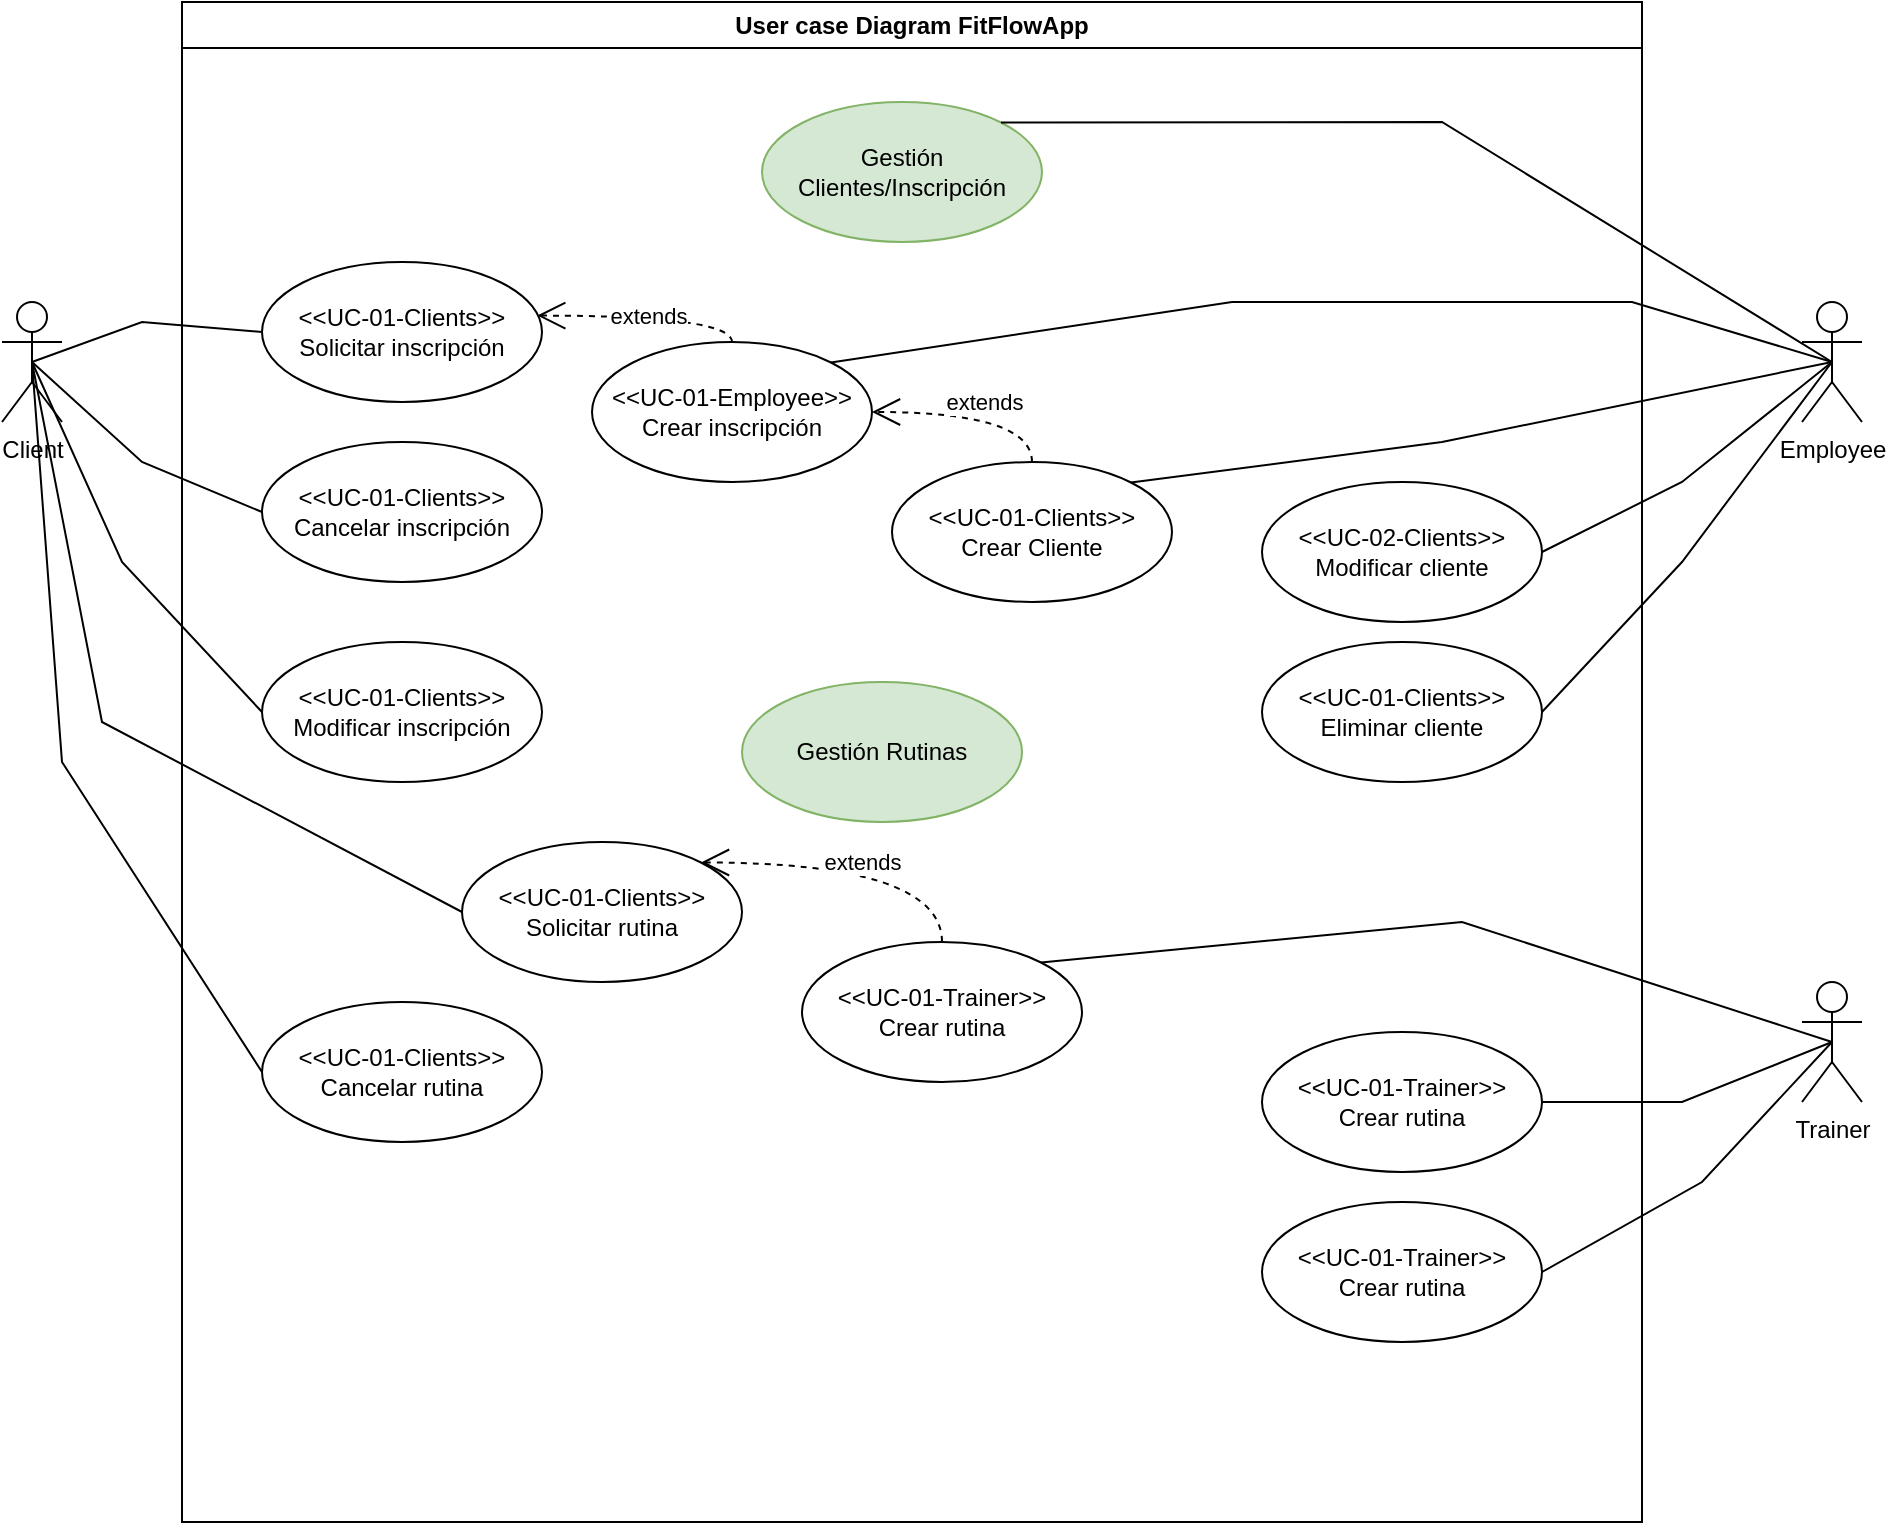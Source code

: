 <mxfile version="24.6.2" type="github">
  <diagram name="Página-1" id="Pke8mfe5lKtThJGU7i_4">
    <mxGraphModel dx="1351" dy="673" grid="1" gridSize="10" guides="1" tooltips="1" connect="1" arrows="1" fold="1" page="1" pageScale="1" pageWidth="827" pageHeight="1169" math="0" shadow="0">
      <root>
        <mxCell id="0" />
        <mxCell id="1" parent="0" />
        <mxCell id="HlKlNwCH5ZgdbXaKiqXz-1" value="User case Diagram FitFlowApp" style="swimlane;whiteSpace=wrap;html=1;" vertex="1" parent="1">
          <mxGeometry x="260" width="730" height="760" as="geometry" />
        </mxCell>
        <mxCell id="HlKlNwCH5ZgdbXaKiqXz-4" value="&amp;lt;&amp;lt;UC-01-Clients&amp;gt;&amp;gt;&lt;div&gt;Solicitar inscripción&lt;/div&gt;" style="ellipse;whiteSpace=wrap;html=1;" vertex="1" parent="HlKlNwCH5ZgdbXaKiqXz-1">
          <mxGeometry x="40" y="130" width="140" height="70" as="geometry" />
        </mxCell>
        <mxCell id="HlKlNwCH5ZgdbXaKiqXz-12" value="&lt;div&gt;Gestión Clientes/Inscripción&lt;/div&gt;" style="ellipse;whiteSpace=wrap;html=1;fillColor=#d5e8d4;strokeColor=#82b366;" vertex="1" parent="HlKlNwCH5ZgdbXaKiqXz-1">
          <mxGeometry x="290" y="50" width="140" height="70" as="geometry" />
        </mxCell>
        <mxCell id="HlKlNwCH5ZgdbXaKiqXz-14" value="&amp;lt;&amp;lt;UC-02-Clients&amp;gt;&amp;gt;&lt;div&gt;Modificar cliente&lt;/div&gt;" style="ellipse;whiteSpace=wrap;html=1;" vertex="1" parent="HlKlNwCH5ZgdbXaKiqXz-1">
          <mxGeometry x="540" y="240" width="140" height="70" as="geometry" />
        </mxCell>
        <mxCell id="HlKlNwCH5ZgdbXaKiqXz-15" value="&amp;lt;&amp;lt;UC-01-Clients&amp;gt;&amp;gt;&lt;div&gt;Eliminar cliente&lt;/div&gt;" style="ellipse;whiteSpace=wrap;html=1;" vertex="1" parent="HlKlNwCH5ZgdbXaKiqXz-1">
          <mxGeometry x="540" y="320" width="140" height="70" as="geometry" />
        </mxCell>
        <mxCell id="HlKlNwCH5ZgdbXaKiqXz-23" value="&amp;lt;&amp;lt;UC-01-Clients&amp;gt;&amp;gt;&lt;div&gt;Cancelar inscripción&lt;/div&gt;" style="ellipse;whiteSpace=wrap;html=1;" vertex="1" parent="HlKlNwCH5ZgdbXaKiqXz-1">
          <mxGeometry x="40" y="220" width="140" height="70" as="geometry" />
        </mxCell>
        <mxCell id="HlKlNwCH5ZgdbXaKiqXz-24" value="&amp;lt;&amp;lt;UC-01-Clients&amp;gt;&amp;gt;&lt;div&gt;Modificar inscripción&lt;/div&gt;" style="ellipse;whiteSpace=wrap;html=1;" vertex="1" parent="HlKlNwCH5ZgdbXaKiqXz-1">
          <mxGeometry x="40" y="320" width="140" height="70" as="geometry" />
        </mxCell>
        <mxCell id="HlKlNwCH5ZgdbXaKiqXz-9" value="extends" style="endArrow=open;endSize=12;dashed=1;html=1;rounded=0;entryX=1;entryY=0.5;entryDx=0;entryDy=0;exitX=0.5;exitY=0;exitDx=0;exitDy=0;edgeStyle=orthogonalEdgeStyle;curved=1;" edge="1" parent="HlKlNwCH5ZgdbXaKiqXz-1" source="HlKlNwCH5ZgdbXaKiqXz-7" target="HlKlNwCH5ZgdbXaKiqXz-6">
          <mxGeometry x="-0.053" y="-5" width="160" relative="1" as="geometry">
            <mxPoint x="315" y="360" as="sourcePoint" />
            <mxPoint x="475" y="360" as="targetPoint" />
            <Array as="points">
              <mxPoint x="425" y="205" />
            </Array>
            <mxPoint as="offset" />
          </mxGeometry>
        </mxCell>
        <mxCell id="HlKlNwCH5ZgdbXaKiqXz-7" value="&amp;lt;&amp;lt;UC-01-Clients&amp;gt;&amp;gt;&lt;div&gt;Crear Cliente&lt;/div&gt;" style="ellipse;whiteSpace=wrap;html=1;" vertex="1" parent="HlKlNwCH5ZgdbXaKiqXz-1">
          <mxGeometry x="355" y="230" width="140" height="70" as="geometry" />
        </mxCell>
        <mxCell id="HlKlNwCH5ZgdbXaKiqXz-6" value="&amp;lt;&amp;lt;UC-01-Employee&amp;gt;&amp;gt;&lt;div&gt;Crear inscripción&lt;/div&gt;" style="ellipse;whiteSpace=wrap;html=1;" vertex="1" parent="HlKlNwCH5ZgdbXaKiqXz-1">
          <mxGeometry x="205" y="170" width="140" height="70" as="geometry" />
        </mxCell>
        <mxCell id="HlKlNwCH5ZgdbXaKiqXz-29" value="extends" style="endArrow=open;endSize=12;dashed=1;html=1;rounded=0;entryX=0.983;entryY=0.383;entryDx=0;entryDy=0;exitX=0.5;exitY=0;exitDx=0;exitDy=0;edgeStyle=orthogonalEdgeStyle;curved=1;entryPerimeter=0;" edge="1" parent="HlKlNwCH5ZgdbXaKiqXz-1" source="HlKlNwCH5ZgdbXaKiqXz-6" target="HlKlNwCH5ZgdbXaKiqXz-4">
          <mxGeometry width="160" relative="1" as="geometry">
            <mxPoint x="260" y="260" as="sourcePoint" />
            <mxPoint x="420" y="260" as="targetPoint" />
          </mxGeometry>
        </mxCell>
        <mxCell id="HlKlNwCH5ZgdbXaKiqXz-33" value="&amp;lt;&amp;lt;UC-01-Clients&amp;gt;&amp;gt;&lt;div&gt;Solicitar rutina&lt;/div&gt;" style="ellipse;whiteSpace=wrap;html=1;" vertex="1" parent="HlKlNwCH5ZgdbXaKiqXz-1">
          <mxGeometry x="140" y="420" width="140" height="70" as="geometry" />
        </mxCell>
        <mxCell id="HlKlNwCH5ZgdbXaKiqXz-36" value="&amp;lt;&amp;lt;UC-01-Trainer&amp;gt;&amp;gt;&lt;div&gt;Crear rutina&lt;/div&gt;" style="ellipse;whiteSpace=wrap;html=1;" vertex="1" parent="HlKlNwCH5ZgdbXaKiqXz-1">
          <mxGeometry x="310" y="470" width="140" height="70" as="geometry" />
        </mxCell>
        <mxCell id="HlKlNwCH5ZgdbXaKiqXz-35" value="extends" style="endArrow=open;endSize=12;dashed=1;html=1;rounded=0;entryX=1;entryY=0;entryDx=0;entryDy=0;exitX=0.5;exitY=0;exitDx=0;exitDy=0;edgeStyle=orthogonalEdgeStyle;curved=1;" edge="1" parent="HlKlNwCH5ZgdbXaKiqXz-1" source="HlKlNwCH5ZgdbXaKiqXz-36" target="HlKlNwCH5ZgdbXaKiqXz-33">
          <mxGeometry width="160" relative="1" as="geometry">
            <mxPoint x="340" y="440" as="sourcePoint" />
            <mxPoint x="440" y="390" as="targetPoint" />
          </mxGeometry>
        </mxCell>
        <mxCell id="HlKlNwCH5ZgdbXaKiqXz-39" value="&lt;div&gt;Gestión Rutinas&lt;/div&gt;" style="ellipse;whiteSpace=wrap;html=1;fillColor=#d5e8d4;strokeColor=#82b366;" vertex="1" parent="HlKlNwCH5ZgdbXaKiqXz-1">
          <mxGeometry x="280" y="340" width="140" height="70" as="geometry" />
        </mxCell>
        <mxCell id="HlKlNwCH5ZgdbXaKiqXz-41" value="&amp;lt;&amp;lt;UC-01-Trainer&amp;gt;&amp;gt;&lt;div&gt;Crear rutina&lt;/div&gt;" style="ellipse;whiteSpace=wrap;html=1;" vertex="1" parent="HlKlNwCH5ZgdbXaKiqXz-1">
          <mxGeometry x="540" y="600" width="140" height="70" as="geometry" />
        </mxCell>
        <mxCell id="HlKlNwCH5ZgdbXaKiqXz-40" value="&amp;lt;&amp;lt;UC-01-Trainer&amp;gt;&amp;gt;&lt;div&gt;Crear rutina&lt;/div&gt;" style="ellipse;whiteSpace=wrap;html=1;" vertex="1" parent="HlKlNwCH5ZgdbXaKiqXz-1">
          <mxGeometry x="540" y="515" width="140" height="70" as="geometry" />
        </mxCell>
        <mxCell id="HlKlNwCH5ZgdbXaKiqXz-63" value="&amp;lt;&amp;lt;UC-01-Clients&amp;gt;&amp;gt;&lt;div&gt;Cancelar rutina&lt;/div&gt;" style="ellipse;whiteSpace=wrap;html=1;" vertex="1" parent="HlKlNwCH5ZgdbXaKiqXz-1">
          <mxGeometry x="40" y="500" width="140" height="70" as="geometry" />
        </mxCell>
        <mxCell id="HlKlNwCH5ZgdbXaKiqXz-2" value="Client" style="shape=umlActor;verticalLabelPosition=bottom;verticalAlign=top;html=1;outlineConnect=0;" vertex="1" parent="1">
          <mxGeometry x="170" y="150" width="30" height="60" as="geometry" />
        </mxCell>
        <mxCell id="HlKlNwCH5ZgdbXaKiqXz-3" value="Employee" style="shape=umlActor;verticalLabelPosition=bottom;verticalAlign=top;html=1;outlineConnect=0;" vertex="1" parent="1">
          <mxGeometry x="1070" y="150" width="30" height="60" as="geometry" />
        </mxCell>
        <mxCell id="HlKlNwCH5ZgdbXaKiqXz-16" value="" style="endArrow=none;html=1;rounded=0;entryX=0.5;entryY=0.5;entryDx=0;entryDy=0;entryPerimeter=0;exitX=1;exitY=0;exitDx=0;exitDy=0;" edge="1" parent="1" source="HlKlNwCH5ZgdbXaKiqXz-12" target="HlKlNwCH5ZgdbXaKiqXz-3">
          <mxGeometry width="50" height="50" relative="1" as="geometry">
            <mxPoint x="610" y="290" as="sourcePoint" />
            <mxPoint x="660" y="240" as="targetPoint" />
            <Array as="points">
              <mxPoint x="890" y="60" />
            </Array>
          </mxGeometry>
        </mxCell>
        <mxCell id="HlKlNwCH5ZgdbXaKiqXz-19" value="" style="endArrow=none;html=1;rounded=0;entryX=0.5;entryY=0.5;entryDx=0;entryDy=0;entryPerimeter=0;exitX=1;exitY=0.5;exitDx=0;exitDy=0;" edge="1" parent="1" source="HlKlNwCH5ZgdbXaKiqXz-14" target="HlKlNwCH5ZgdbXaKiqXz-3">
          <mxGeometry width="50" height="50" relative="1" as="geometry">
            <mxPoint x="620" y="290" as="sourcePoint" />
            <mxPoint x="670" y="240" as="targetPoint" />
            <Array as="points">
              <mxPoint x="1010" y="240" />
            </Array>
          </mxGeometry>
        </mxCell>
        <mxCell id="HlKlNwCH5ZgdbXaKiqXz-20" value="" style="endArrow=none;html=1;rounded=0;entryX=0.5;entryY=0.5;entryDx=0;entryDy=0;entryPerimeter=0;exitX=1;exitY=0;exitDx=0;exitDy=0;" edge="1" parent="1" source="HlKlNwCH5ZgdbXaKiqXz-7" target="HlKlNwCH5ZgdbXaKiqXz-3">
          <mxGeometry width="50" height="50" relative="1" as="geometry">
            <mxPoint x="620" y="290" as="sourcePoint" />
            <mxPoint x="670" y="240" as="targetPoint" />
            <Array as="points">
              <mxPoint x="890" y="220" />
            </Array>
          </mxGeometry>
        </mxCell>
        <mxCell id="HlKlNwCH5ZgdbXaKiqXz-28" value="" style="endArrow=none;html=1;rounded=0;entryX=0.5;entryY=0.5;entryDx=0;entryDy=0;entryPerimeter=0;exitX=1;exitY=0.5;exitDx=0;exitDy=0;" edge="1" parent="1" source="HlKlNwCH5ZgdbXaKiqXz-15" target="HlKlNwCH5ZgdbXaKiqXz-3">
          <mxGeometry width="50" height="50" relative="1" as="geometry">
            <mxPoint x="580" y="290" as="sourcePoint" />
            <mxPoint x="630" y="240" as="targetPoint" />
            <Array as="points">
              <mxPoint x="1010" y="280" />
            </Array>
          </mxGeometry>
        </mxCell>
        <mxCell id="HlKlNwCH5ZgdbXaKiqXz-30" value="" style="endArrow=none;html=1;rounded=0;exitX=0.5;exitY=0.5;exitDx=0;exitDy=0;exitPerimeter=0;entryX=0;entryY=0.5;entryDx=0;entryDy=0;" edge="1" parent="1" source="HlKlNwCH5ZgdbXaKiqXz-2" target="HlKlNwCH5ZgdbXaKiqXz-24">
          <mxGeometry width="50" height="50" relative="1" as="geometry">
            <mxPoint x="580" y="290" as="sourcePoint" />
            <mxPoint x="630" y="240" as="targetPoint" />
            <Array as="points">
              <mxPoint x="230" y="280" />
            </Array>
          </mxGeometry>
        </mxCell>
        <mxCell id="HlKlNwCH5ZgdbXaKiqXz-31" value="" style="endArrow=none;html=1;rounded=0;exitX=0.5;exitY=0.5;exitDx=0;exitDy=0;exitPerimeter=0;entryX=0;entryY=0.5;entryDx=0;entryDy=0;" edge="1" parent="1" source="HlKlNwCH5ZgdbXaKiqXz-2" target="HlKlNwCH5ZgdbXaKiqXz-23">
          <mxGeometry width="50" height="50" relative="1" as="geometry">
            <mxPoint x="580" y="290" as="sourcePoint" />
            <mxPoint x="630" y="240" as="targetPoint" />
            <Array as="points">
              <mxPoint x="240" y="230" />
            </Array>
          </mxGeometry>
        </mxCell>
        <mxCell id="HlKlNwCH5ZgdbXaKiqXz-32" value="" style="endArrow=none;html=1;rounded=0;exitX=0.5;exitY=0.5;exitDx=0;exitDy=0;exitPerimeter=0;entryX=0;entryY=0.5;entryDx=0;entryDy=0;" edge="1" parent="1" source="HlKlNwCH5ZgdbXaKiqXz-2" target="HlKlNwCH5ZgdbXaKiqXz-4">
          <mxGeometry width="50" height="50" relative="1" as="geometry">
            <mxPoint x="580" y="290" as="sourcePoint" />
            <mxPoint x="630" y="240" as="targetPoint" />
            <Array as="points">
              <mxPoint x="240" y="160" />
            </Array>
          </mxGeometry>
        </mxCell>
        <mxCell id="HlKlNwCH5ZgdbXaKiqXz-18" value="" style="endArrow=none;html=1;rounded=0;entryX=1;entryY=0;entryDx=0;entryDy=0;exitX=0.5;exitY=0.5;exitDx=0;exitDy=0;exitPerimeter=0;" edge="1" parent="1" source="HlKlNwCH5ZgdbXaKiqXz-3" target="HlKlNwCH5ZgdbXaKiqXz-6">
          <mxGeometry width="50" height="50" relative="1" as="geometry">
            <mxPoint x="1060" y="180" as="sourcePoint" />
            <mxPoint x="915" y="115" as="targetPoint" />
            <Array as="points">
              <mxPoint x="985" y="150" />
              <mxPoint x="785" y="150" />
            </Array>
          </mxGeometry>
        </mxCell>
        <mxCell id="HlKlNwCH5ZgdbXaKiqXz-34" value="" style="endArrow=none;html=1;rounded=0;entryX=0.5;entryY=0.5;entryDx=0;entryDy=0;entryPerimeter=0;exitX=0;exitY=0.5;exitDx=0;exitDy=0;" edge="1" parent="1" source="HlKlNwCH5ZgdbXaKiqXz-33" target="HlKlNwCH5ZgdbXaKiqXz-2">
          <mxGeometry width="50" height="50" relative="1" as="geometry">
            <mxPoint x="540" y="370" as="sourcePoint" />
            <mxPoint x="590" y="320" as="targetPoint" />
            <Array as="points">
              <mxPoint x="220" y="360" />
            </Array>
          </mxGeometry>
        </mxCell>
        <mxCell id="HlKlNwCH5ZgdbXaKiqXz-38" value="Trainer" style="shape=umlActor;verticalLabelPosition=bottom;verticalAlign=top;html=1;outlineConnect=0;" vertex="1" parent="1">
          <mxGeometry x="1070" y="490" width="30" height="60" as="geometry" />
        </mxCell>
        <mxCell id="HlKlNwCH5ZgdbXaKiqXz-59" value="" style="endArrow=none;html=1;rounded=0;entryX=0.5;entryY=0.5;entryDx=0;entryDy=0;entryPerimeter=0;exitX=1;exitY=0;exitDx=0;exitDy=0;" edge="1" parent="1" source="HlKlNwCH5ZgdbXaKiqXz-36" target="HlKlNwCH5ZgdbXaKiqXz-38">
          <mxGeometry width="50" height="50" relative="1" as="geometry">
            <mxPoint x="660" y="510" as="sourcePoint" />
            <mxPoint x="710" y="460" as="targetPoint" />
            <Array as="points">
              <mxPoint x="900" y="460" />
            </Array>
          </mxGeometry>
        </mxCell>
        <mxCell id="HlKlNwCH5ZgdbXaKiqXz-61" value="" style="endArrow=none;html=1;rounded=0;entryX=0.5;entryY=0.5;entryDx=0;entryDy=0;entryPerimeter=0;exitX=1;exitY=0.5;exitDx=0;exitDy=0;" edge="1" parent="1" source="HlKlNwCH5ZgdbXaKiqXz-41" target="HlKlNwCH5ZgdbXaKiqXz-38">
          <mxGeometry width="50" height="50" relative="1" as="geometry">
            <mxPoint x="660" y="510" as="sourcePoint" />
            <mxPoint x="710" y="460" as="targetPoint" />
            <Array as="points">
              <mxPoint x="1020" y="590" />
            </Array>
          </mxGeometry>
        </mxCell>
        <mxCell id="HlKlNwCH5ZgdbXaKiqXz-62" value="" style="endArrow=none;html=1;rounded=0;entryX=0.5;entryY=0.5;entryDx=0;entryDy=0;entryPerimeter=0;exitX=1;exitY=0.5;exitDx=0;exitDy=0;" edge="1" parent="1" source="HlKlNwCH5ZgdbXaKiqXz-40" target="HlKlNwCH5ZgdbXaKiqXz-38">
          <mxGeometry width="50" height="50" relative="1" as="geometry">
            <mxPoint x="660" y="510" as="sourcePoint" />
            <mxPoint x="710" y="460" as="targetPoint" />
            <Array as="points">
              <mxPoint x="1010" y="550" />
            </Array>
          </mxGeometry>
        </mxCell>
        <mxCell id="HlKlNwCH5ZgdbXaKiqXz-64" value="" style="endArrow=none;html=1;rounded=0;entryX=0.5;entryY=0.5;entryDx=0;entryDy=0;entryPerimeter=0;exitX=0;exitY=0.5;exitDx=0;exitDy=0;" edge="1" parent="1" source="HlKlNwCH5ZgdbXaKiqXz-63" target="HlKlNwCH5ZgdbXaKiqXz-2">
          <mxGeometry width="50" height="50" relative="1" as="geometry">
            <mxPoint x="660" y="400" as="sourcePoint" />
            <mxPoint x="710" y="350" as="targetPoint" />
            <Array as="points">
              <mxPoint x="200" y="380" />
            </Array>
          </mxGeometry>
        </mxCell>
      </root>
    </mxGraphModel>
  </diagram>
</mxfile>
